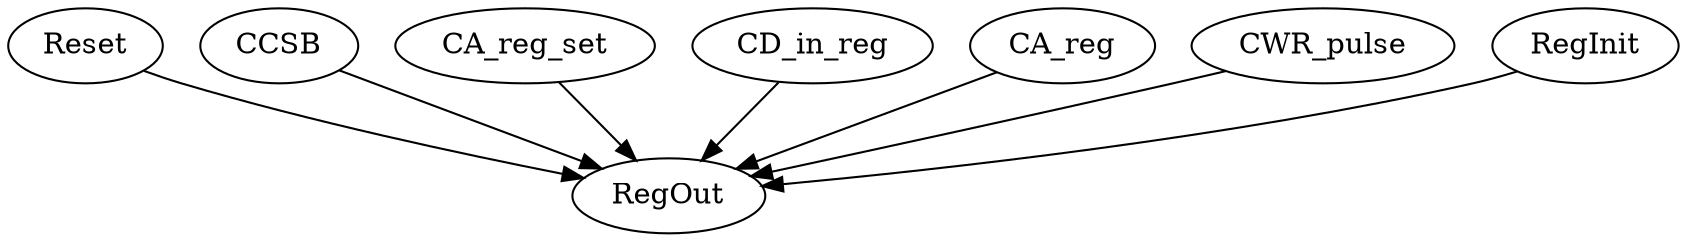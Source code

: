 strict digraph "" {
	Reset -> RegOut	 [weight=2.0];
	CCSB -> RegOut	 [weight=1.0];
	CA_reg_set -> RegOut	 [weight=1.0];
	CD_in_reg -> RegOut	 [weight=1.0];
	CA_reg -> RegOut	 [weight=1.0];
	CWR_pulse -> RegOut	 [weight=1.0];
	RegInit -> RegOut	 [weight=1.0];
}
